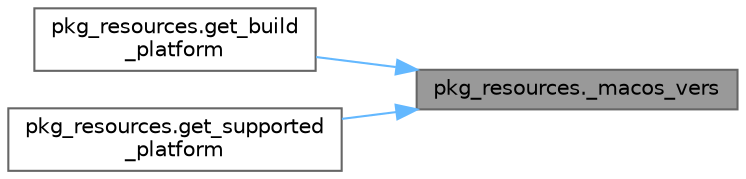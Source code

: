 digraph "pkg_resources._macos_vers"
{
 // LATEX_PDF_SIZE
  bgcolor="transparent";
  edge [fontname=Helvetica,fontsize=10,labelfontname=Helvetica,labelfontsize=10];
  node [fontname=Helvetica,fontsize=10,shape=box,height=0.2,width=0.4];
  rankdir="RL";
  Node1 [id="Node000001",label="pkg_resources._macos_vers",height=0.2,width=0.4,color="gray40", fillcolor="grey60", style="filled", fontcolor="black",tooltip=" "];
  Node1 -> Node2 [id="edge1_Node000001_Node000002",dir="back",color="steelblue1",style="solid",tooltip=" "];
  Node2 [id="Node000002",label="pkg_resources.get_build\l_platform",height=0.2,width=0.4,color="grey40", fillcolor="white", style="filled",URL="$namespacepkg__resources.html#aebdea6920074a3a242ff2c03602c9723",tooltip=" "];
  Node1 -> Node3 [id="edge2_Node000001_Node000003",dir="back",color="steelblue1",style="solid",tooltip=" "];
  Node3 [id="Node000003",label="pkg_resources.get_supported\l_platform",height=0.2,width=0.4,color="grey40", fillcolor="white", style="filled",URL="$namespacepkg__resources.html#a42e1ab3ef2dd50405b31217c778997a4",tooltip=" "];
}
